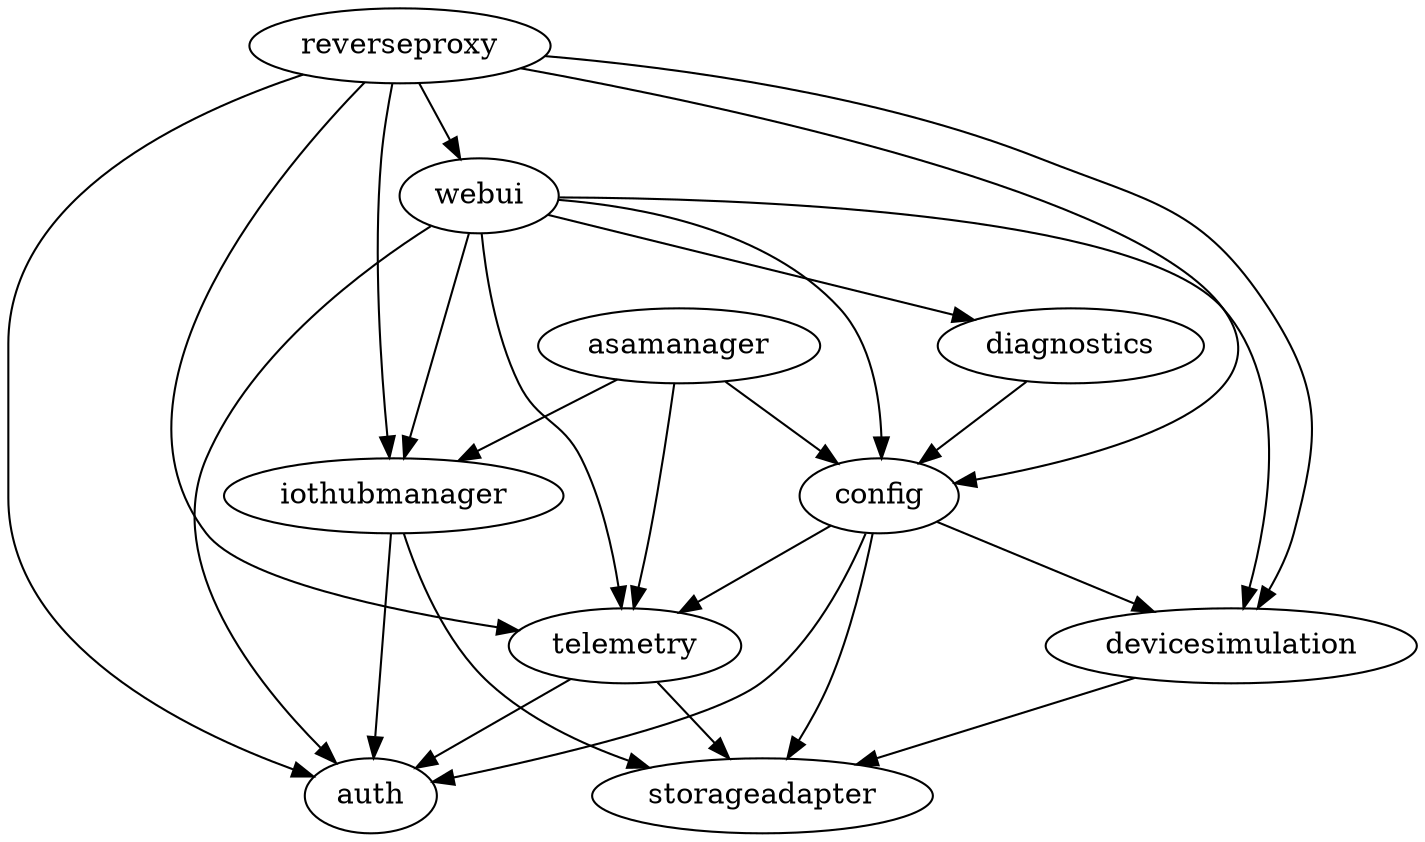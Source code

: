 digraph {

    reverseproxy -> webui, auth, iothubmanager, devicesimulation, telemetry, config
    webui -> auth, iothubmanager, devicesimulation, telemetry, config, diagnostics
    auth
    iothubmanager -> auth, storageadapter
    devicesimulation -> storageadapter
    telemetry -> auth, storageadapter
    config -> auth, storageadapter, devicesimulation, telemetry
    storageadapter
    asamanager -> telemetry, iothubmanager, config
    diagnostics -> config
    
}